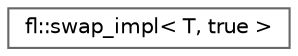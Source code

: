 digraph "Graphical Class Hierarchy"
{
 // INTERACTIVE_SVG=YES
 // LATEX_PDF_SIZE
  bgcolor="transparent";
  edge [fontname=Helvetica,fontsize=10,labelfontname=Helvetica,labelfontsize=10];
  node [fontname=Helvetica,fontsize=10,shape=box,height=0.2,width=0.4];
  rankdir="LR";
  Node0 [id="Node000000",label="fl::swap_impl\< T, true \>",height=0.2,width=0.4,color="grey40", fillcolor="white", style="filled",URL="$df/d7b/structfl_1_1swap__impl_3_01_t_00_01true_01_4.html",tooltip=" "];
}
